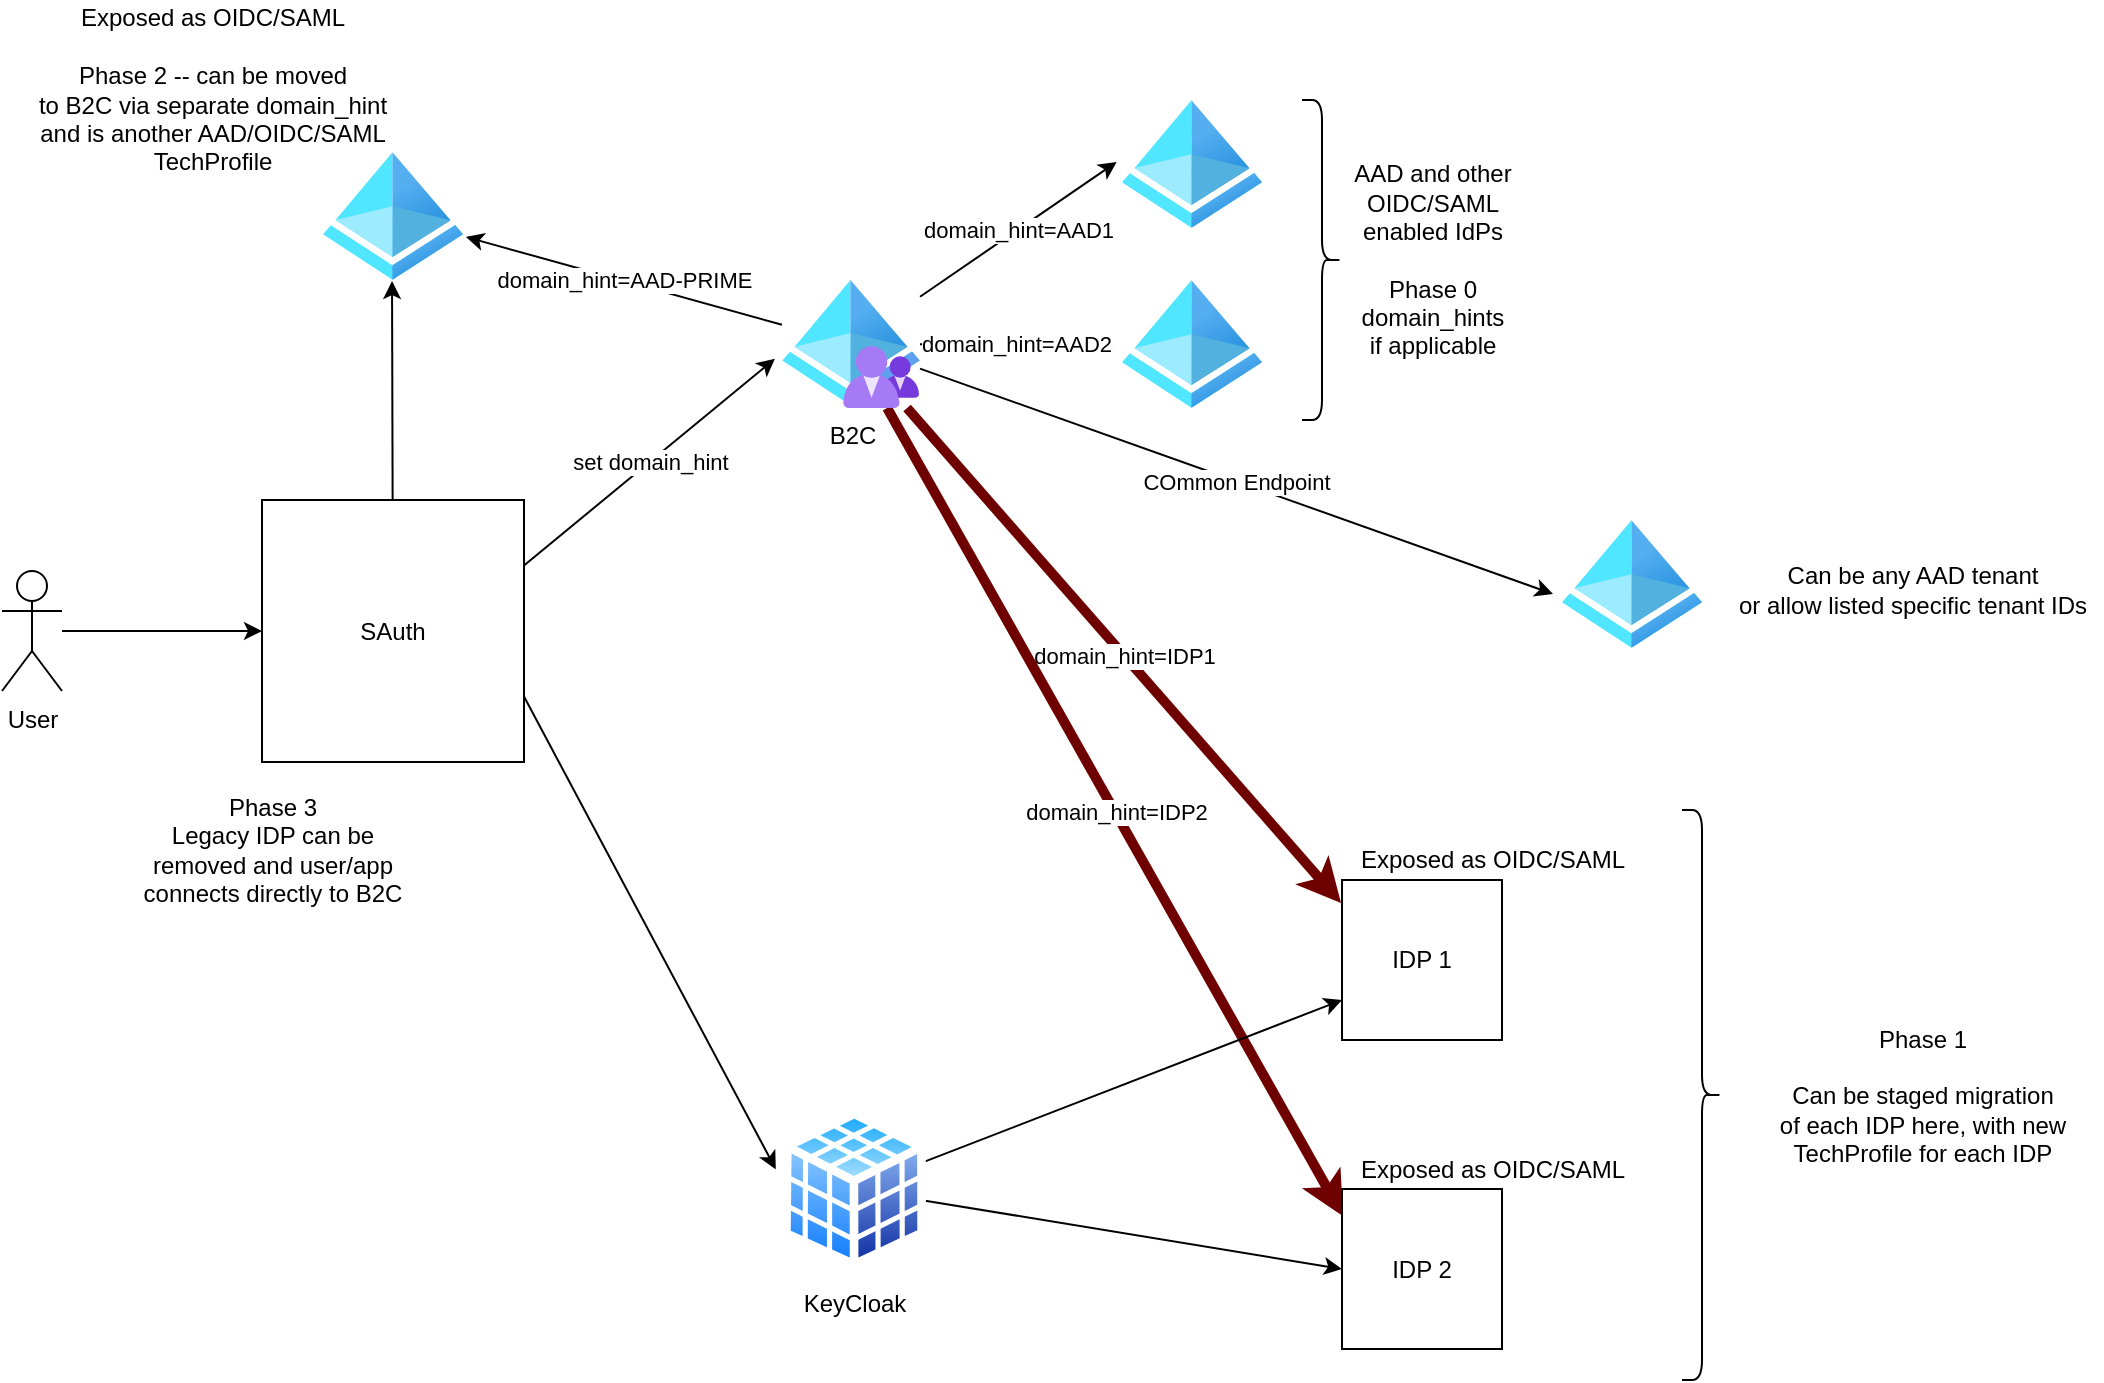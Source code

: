 <mxfile>
    <diagram id="QqY9weUzhxz__bN5Id-2" name="SLB B2C">
        <mxGraphModel dx="1327" dy="780" grid="1" gridSize="10" guides="1" tooltips="1" connect="1" arrows="1" fold="1" page="1" pageScale="1" pageWidth="1100" pageHeight="850" math="0" shadow="0">
            <root>
                <mxCell id="0"/>
                <mxCell id="1" parent="0"/>
                <mxCell id="9" value="domain_hint=AAD1" style="edgeStyle=none;html=1;entryX=-0.038;entryY=0.484;entryDx=0;entryDy=0;entryPerimeter=0;" edge="1" parent="1" source="2" target="8">
                    <mxGeometry relative="1" as="geometry"/>
                </mxCell>
                <mxCell id="11" value="domain_hint=AAD2" style="edgeStyle=none;html=1;entryX=-0.068;entryY=0.51;entryDx=0;entryDy=0;entryPerimeter=0;" edge="1" parent="1" source="2" target="10">
                    <mxGeometry relative="1" as="geometry"/>
                </mxCell>
                <mxCell id="22" value="domain_hint=IDP1" style="edgeStyle=none;html=1;entryX=-0.006;entryY=0.144;entryDx=0;entryDy=0;entryPerimeter=0;fillColor=#a20025;strokeColor=#6F0000;strokeWidth=5;" edge="1" parent="1" source="2" target="16">
                    <mxGeometry relative="1" as="geometry"/>
                </mxCell>
                <mxCell id="24" value="domain_hint=IDP2" style="edgeStyle=none;html=1;entryX=0.006;entryY=0.169;entryDx=0;entryDy=0;entryPerimeter=0;strokeWidth=5;fillColor=#a20025;strokeColor=#6F0000;" edge="1" parent="1" source="2" target="17">
                    <mxGeometry relative="1" as="geometry"/>
                </mxCell>
                <mxCell id="qHIqEEDPbHJczNNXpV9J-27" value="domain_hint=AAD-PRIME" style="edgeStyle=none;html=1;entryX=1.021;entryY=0.664;entryDx=0;entryDy=0;entryPerimeter=0;strokeWidth=1;" edge="1" parent="1" source="2" target="25">
                    <mxGeometry relative="1" as="geometry"/>
                </mxCell>
                <mxCell id="S6Tpn6_w-clO6A-9Hf31-27" value="COmmon Endpoint" style="edgeStyle=none;html=1;entryX=-0.064;entryY=0.578;entryDx=0;entryDy=0;entryPerimeter=0;strokeWidth=1;" edge="1" parent="1" source="2" target="S6Tpn6_w-clO6A-9Hf31-26">
                    <mxGeometry relative="1" as="geometry"/>
                </mxCell>
                <mxCell id="2" value="B2C" style="aspect=fixed;html=1;points=[];align=center;image;fontSize=12;image=img/lib/azure2/identity/Azure_AD_B2C.svg;" vertex="1" parent="1">
                    <mxGeometry x="420" y="170" width="69" height="64" as="geometry"/>
                </mxCell>
                <mxCell id="4" value="set domain_hint" style="edgeStyle=none;html=1;entryX=-0.051;entryY=0.615;entryDx=0;entryDy=0;entryPerimeter=0;exitX=1;exitY=0.25;exitDx=0;exitDy=0;" edge="1" parent="1" source="3" target="2">
                    <mxGeometry relative="1" as="geometry"/>
                </mxCell>
                <mxCell id="6" style="edgeStyle=none;html=1;exitX=1;exitY=0.75;exitDx=0;exitDy=0;entryX=-0.043;entryY=0.377;entryDx=0;entryDy=0;entryPerimeter=0;" edge="1" parent="1" source="3" target="7">
                    <mxGeometry relative="1" as="geometry">
                        <mxPoint x="424.5" y="465" as="targetPoint"/>
                    </mxGeometry>
                </mxCell>
                <mxCell id="26" style="edgeStyle=none;html=1;entryX=0.493;entryY=1.008;entryDx=0;entryDy=0;entryPerimeter=0;strokeWidth=1;" edge="1" parent="1" source="3" target="25">
                    <mxGeometry relative="1" as="geometry"/>
                </mxCell>
                <mxCell id="3" value="SAuth" style="whiteSpace=wrap;html=1;aspect=fixed;" vertex="1" parent="1">
                    <mxGeometry x="160" y="280" width="131" height="131" as="geometry"/>
                </mxCell>
                <mxCell id="18" style="edgeStyle=none;html=1;entryX=0;entryY=0.75;entryDx=0;entryDy=0;" edge="1" parent="1" source="7" target="16">
                    <mxGeometry relative="1" as="geometry"/>
                </mxCell>
                <mxCell id="19" style="edgeStyle=none;html=1;entryX=0;entryY=0.5;entryDx=0;entryDy=0;" edge="1" parent="1" source="7" target="17">
                    <mxGeometry relative="1" as="geometry"/>
                </mxCell>
                <mxCell id="7" value="KeyCloak" style="aspect=fixed;perimeter=ellipsePerimeter;html=1;align=center;shadow=0;dashed=0;spacingTop=3;image;image=img/lib/active_directory/database_cube.svg;" vertex="1" parent="1">
                    <mxGeometry x="420" y="584.5" width="72" height="80" as="geometry"/>
                </mxCell>
                <mxCell id="8" value="" style="aspect=fixed;html=1;points=[];align=center;image;fontSize=12;image=img/lib/azure2/identity/Azure_Active_Directory.svg;" vertex="1" parent="1">
                    <mxGeometry x="590" y="80" width="70" height="64" as="geometry"/>
                </mxCell>
                <mxCell id="10" value="" style="aspect=fixed;html=1;points=[];align=center;image;fontSize=12;image=img/lib/azure2/identity/Azure_Active_Directory.svg;" vertex="1" parent="1">
                    <mxGeometry x="590" y="170" width="70" height="64" as="geometry"/>
                </mxCell>
                <mxCell id="15" style="edgeStyle=none;html=1;entryX=0;entryY=0.5;entryDx=0;entryDy=0;" edge="1" parent="1" source="14" target="3">
                    <mxGeometry relative="1" as="geometry"/>
                </mxCell>
                <mxCell id="14" value="User" style="shape=umlActor;verticalLabelPosition=bottom;verticalAlign=top;html=1;outlineConnect=0;" vertex="1" parent="1">
                    <mxGeometry x="30" y="315.5" width="30" height="60" as="geometry"/>
                </mxCell>
                <mxCell id="16" value="IDP 1" style="whiteSpace=wrap;html=1;aspect=fixed;" vertex="1" parent="1">
                    <mxGeometry x="700" y="470" width="80" height="80" as="geometry"/>
                </mxCell>
                <mxCell id="17" value="IDP 2" style="whiteSpace=wrap;html=1;aspect=fixed;" vertex="1" parent="1">
                    <mxGeometry x="700" y="624.5" width="80" height="80" as="geometry"/>
                </mxCell>
                <mxCell id="20" value="Exposed as OIDC/SAML" style="text;html=1;align=center;verticalAlign=middle;resizable=0;points=[];autosize=1;strokeColor=none;fillColor=none;" vertex="1" parent="1">
                    <mxGeometry x="700" y="450" width="150" height="20" as="geometry"/>
                </mxCell>
                <mxCell id="21" value="Exposed as OIDC/SAML" style="text;html=1;align=center;verticalAlign=middle;resizable=0;points=[];autosize=1;strokeColor=none;fillColor=none;" vertex="1" parent="1">
                    <mxGeometry x="700" y="604.5" width="150" height="20" as="geometry"/>
                </mxCell>
                <mxCell id="25" value="" style="aspect=fixed;html=1;points=[];align=center;image;fontSize=12;image=img/lib/azure2/identity/Azure_Active_Directory.svg;" vertex="1" parent="1">
                    <mxGeometry x="190.5" y="106" width="70" height="64" as="geometry"/>
                </mxCell>
                <mxCell id="qHIqEEDPbHJczNNXpV9J-26" value="Exposed as OIDC/SAML&lt;br&gt;&lt;br&gt;Phase 2 -- can be moved&lt;br&gt;to B2C via separate domain_hint&lt;br&gt;and is another AAD/OIDC/SAML&lt;br&gt;TechProfile" style="text;html=1;align=center;verticalAlign=middle;resizable=0;points=[];autosize=1;strokeColor=none;fillColor=none;" vertex="1" parent="1">
                    <mxGeometry x="40" y="30" width="190" height="90" as="geometry"/>
                </mxCell>
                <mxCell id="MjARPhCLm3qgXovUeG9C-27" value="" style="shape=curlyBracket;whiteSpace=wrap;html=1;rounded=1;flipH=1;" vertex="1" parent="1">
                    <mxGeometry x="680" y="80" width="20" height="160" as="geometry"/>
                </mxCell>
                <mxCell id="MjARPhCLm3qgXovUeG9C-28" value="AAD and other &lt;br&gt;OIDC/SAML &lt;br&gt;enabled IdPs&lt;br&gt;&lt;br&gt;Phase 0&lt;br&gt;domain_hints&lt;br&gt;if applicable" style="text;html=1;align=center;verticalAlign=middle;resizable=0;points=[];autosize=1;strokeColor=none;fillColor=none;" vertex="1" parent="1">
                    <mxGeometry x="700" y="110" width="90" height="100" as="geometry"/>
                </mxCell>
                <mxCell id="MjARPhCLm3qgXovUeG9C-29" value="" style="shape=curlyBracket;whiteSpace=wrap;html=1;rounded=1;flipH=1;" vertex="1" parent="1">
                    <mxGeometry x="870" y="435" width="20" height="285" as="geometry"/>
                </mxCell>
                <mxCell id="MjARPhCLm3qgXovUeG9C-30" value="Phase 1&lt;br&gt;&lt;br&gt;Can be staged migration &lt;br&gt;of each IDP here, with new &lt;br&gt;TechProfile for each IDP" style="text;html=1;align=center;verticalAlign=middle;resizable=0;points=[];autosize=1;strokeColor=none;fillColor=none;" vertex="1" parent="1">
                    <mxGeometry x="910" y="537.5" width="160" height="80" as="geometry"/>
                </mxCell>
                <mxCell id="MjARPhCLm3qgXovUeG9C-31" value="Phase 3&lt;br&gt;Legacy IDP can be &lt;br&gt;removed and user/app&lt;br&gt;connects directly to B2C" style="text;html=1;align=center;verticalAlign=middle;resizable=0;points=[];autosize=1;strokeColor=none;fillColor=none;" vertex="1" parent="1">
                    <mxGeometry x="90" y="425" width="150" height="60" as="geometry"/>
                </mxCell>
                <mxCell id="S6Tpn6_w-clO6A-9Hf31-26" value="" style="aspect=fixed;html=1;points=[];align=center;image;fontSize=12;image=img/lib/azure2/identity/Azure_Active_Directory.svg;" vertex="1" parent="1">
                    <mxGeometry x="810" y="290" width="70" height="64" as="geometry"/>
                </mxCell>
                <mxCell id="S6Tpn6_w-clO6A-9Hf31-28" value="Can be any AAD tenant&lt;br&gt;or allow listed specific tenant IDs" style="text;html=1;align=center;verticalAlign=middle;resizable=0;points=[];autosize=1;strokeColor=none;fillColor=none;" vertex="1" parent="1">
                    <mxGeometry x="890" y="310" width="190" height="30" as="geometry"/>
                </mxCell>
            </root>
        </mxGraphModel>
    </diagram>
    <diagram id="WAZoln6LFSusfacnB1Ns" name="HRD Flow">
        <mxGraphModel dx="1194" dy="702" grid="1" gridSize="10" guides="1" tooltips="1" connect="1" arrows="1" fold="1" page="1" pageScale="1" pageWidth="1100" pageHeight="850" math="0" shadow="0">
            <root>
                <mxCell id="BgimjU-3OAAvoMxcaFL7-0"/>
                <mxCell id="BgimjU-3OAAvoMxcaFL7-1" parent="BgimjU-3OAAvoMxcaFL7-0"/>
                <mxCell id="cz0cu6bvO2X_fqhtnT3w-2" style="edgeStyle=none;html=1;entryX=0.5;entryY=0;entryDx=0;entryDy=0;strokeWidth=1;" edge="1" parent="BgimjU-3OAAvoMxcaFL7-1" source="cz0cu6bvO2X_fqhtnT3w-0" target="cz0cu6bvO2X_fqhtnT3w-1">
                    <mxGeometry relative="1" as="geometry"/>
                </mxCell>
                <mxCell id="cz0cu6bvO2X_fqhtnT3w-0" value="RP call with domain_hint in URL" style="shape=process;whiteSpace=wrap;html=1;backgroundOutline=1;" vertex="1" parent="BgimjU-3OAAvoMxcaFL7-1">
                    <mxGeometry x="430" y="60" width="120" height="60" as="geometry"/>
                </mxCell>
                <mxCell id="cz0cu6bvO2X_fqhtnT3w-11" value="Yes" style="edgeStyle=none;html=1;strokeWidth=1;" edge="1" parent="BgimjU-3OAAvoMxcaFL7-1" source="cz0cu6bvO2X_fqhtnT3w-1" target="cz0cu6bvO2X_fqhtnT3w-3">
                    <mxGeometry relative="1" as="geometry"/>
                </mxCell>
                <mxCell id="cz0cu6bvO2X_fqhtnT3w-15" value="No" style="edgeStyle=none;html=1;entryX=0.5;entryY=0;entryDx=0;entryDy=0;strokeWidth=1;" edge="1" parent="BgimjU-3OAAvoMxcaFL7-1" source="cz0cu6bvO2X_fqhtnT3w-1" target="cz0cu6bvO2X_fqhtnT3w-12">
                    <mxGeometry relative="1" as="geometry"/>
                </mxCell>
                <mxCell id="cz0cu6bvO2X_fqhtnT3w-1" value="Does domain_hint exist?" style="rhombus;whiteSpace=wrap;html=1;" vertex="1" parent="BgimjU-3OAAvoMxcaFL7-1">
                    <mxGeometry x="450" y="190" width="80" height="80" as="geometry"/>
                </mxCell>
                <mxCell id="cz0cu6bvO2X_fqhtnT3w-8" value="redirect" style="edgeStyle=none;html=1;entryX=0.5;entryY=0;entryDx=0;entryDy=0;strokeWidth=1;" edge="1" parent="BgimjU-3OAAvoMxcaFL7-1" source="cz0cu6bvO2X_fqhtnT3w-3" target="cz0cu6bvO2X_fqhtnT3w-4">
                    <mxGeometry relative="1" as="geometry"/>
                </mxCell>
                <mxCell id="cz0cu6bvO2X_fqhtnT3w-3" value="Determine IDP Config to use based on domain_hint" style="whiteSpace=wrap;html=1;aspect=fixed;" vertex="1" parent="BgimjU-3OAAvoMxcaFL7-1">
                    <mxGeometry x="250" y="190" width="80" height="80" as="geometry"/>
                </mxCell>
                <mxCell id="cz0cu6bvO2X_fqhtnT3w-9" style="edgeStyle=none;html=1;entryX=0.5;entryY=0;entryDx=0;entryDy=0;strokeWidth=1;" edge="1" parent="BgimjU-3OAAvoMxcaFL7-1" source="cz0cu6bvO2X_fqhtnT3w-4" target="cz0cu6bvO2X_fqhtnT3w-5">
                    <mxGeometry relative="1" as="geometry"/>
                </mxCell>
                <mxCell id="cz0cu6bvO2X_fqhtnT3w-4" value="Make OIDC/SAML call to authenticate" style="whiteSpace=wrap;html=1;aspect=fixed;" vertex="1" parent="BgimjU-3OAAvoMxcaFL7-1">
                    <mxGeometry x="250" y="340" width="80" height="80" as="geometry"/>
                </mxCell>
                <mxCell id="cz0cu6bvO2X_fqhtnT3w-10" value="validate" style="edgeStyle=none;html=1;entryX=0.5;entryY=0;entryDx=0;entryDy=0;strokeWidth=1;" edge="1" parent="BgimjU-3OAAvoMxcaFL7-1" source="cz0cu6bvO2X_fqhtnT3w-5" target="cz0cu6bvO2X_fqhtnT3w-6">
                    <mxGeometry relative="1" as="geometry"/>
                </mxCell>
                <mxCell id="cz0cu6bvO2X_fqhtnT3w-5" value="(At IDP)&lt;br&gt;Collect credentials and validate" style="whiteSpace=wrap;html=1;aspect=fixed;" vertex="1" parent="BgimjU-3OAAvoMxcaFL7-1">
                    <mxGeometry x="250" y="490" width="80" height="80" as="geometry"/>
                </mxCell>
                <mxCell id="cz0cu6bvO2X_fqhtnT3w-7" value="No" style="edgeStyle=none;html=1;entryX=0;entryY=0.5;entryDx=0;entryDy=0;strokeWidth=1;exitX=0;exitY=0.5;exitDx=0;exitDy=0;" edge="1" parent="BgimjU-3OAAvoMxcaFL7-1" source="cz0cu6bvO2X_fqhtnT3w-6" target="cz0cu6bvO2X_fqhtnT3w-5">
                    <mxGeometry relative="1" as="geometry">
                        <Array as="points">
                            <mxPoint x="170" y="680"/>
                            <mxPoint x="170" y="530"/>
                        </Array>
                    </mxGeometry>
                </mxCell>
                <mxCell id="cz0cu6bvO2X_fqhtnT3w-19" value="Yes" style="edgeStyle=none;html=1;entryX=0;entryY=0.5;entryDx=0;entryDy=0;strokeWidth=1;" edge="1" parent="BgimjU-3OAAvoMxcaFL7-1" source="cz0cu6bvO2X_fqhtnT3w-6" target="cz0cu6bvO2X_fqhtnT3w-17">
                    <mxGeometry relative="1" as="geometry"/>
                </mxCell>
                <mxCell id="cz0cu6bvO2X_fqhtnT3w-6" value="AuthN success?" style="rhombus;whiteSpace=wrap;html=1;" vertex="1" parent="BgimjU-3OAAvoMxcaFL7-1">
                    <mxGeometry x="250" y="640" width="80" height="80" as="geometry"/>
                </mxCell>
                <mxCell id="cz0cu6bvO2X_fqhtnT3w-16" value="validate" style="edgeStyle=none;html=1;entryX=0.5;entryY=0;entryDx=0;entryDy=0;strokeWidth=1;" edge="1" parent="BgimjU-3OAAvoMxcaFL7-1" source="cz0cu6bvO2X_fqhtnT3w-12" target="cz0cu6bvO2X_fqhtnT3w-13">
                    <mxGeometry relative="1" as="geometry"/>
                </mxCell>
                <mxCell id="cz0cu6bvO2X_fqhtnT3w-12" value="(Local)&lt;br&gt;Collect credentials and validate" style="whiteSpace=wrap;html=1;aspect=fixed;" vertex="1" parent="BgimjU-3OAAvoMxcaFL7-1">
                    <mxGeometry x="450" y="340" width="80" height="80" as="geometry"/>
                </mxCell>
                <mxCell id="cz0cu6bvO2X_fqhtnT3w-14" value="No" style="edgeStyle=none;html=1;entryX=1;entryY=0.5;entryDx=0;entryDy=0;strokeWidth=1;" edge="1" parent="BgimjU-3OAAvoMxcaFL7-1" source="cz0cu6bvO2X_fqhtnT3w-13" target="cz0cu6bvO2X_fqhtnT3w-12">
                    <mxGeometry relative="1" as="geometry">
                        <Array as="points">
                            <mxPoint x="600" y="530"/>
                            <mxPoint x="600" y="380"/>
                        </Array>
                    </mxGeometry>
                </mxCell>
                <mxCell id="cz0cu6bvO2X_fqhtnT3w-18" value="Yes" style="edgeStyle=none;html=1;entryX=0.5;entryY=0;entryDx=0;entryDy=0;strokeWidth=1;" edge="1" parent="BgimjU-3OAAvoMxcaFL7-1" source="cz0cu6bvO2X_fqhtnT3w-13" target="cz0cu6bvO2X_fqhtnT3w-17">
                    <mxGeometry relative="1" as="geometry"/>
                </mxCell>
                <mxCell id="cz0cu6bvO2X_fqhtnT3w-13" value="AuthN success?" style="rhombus;whiteSpace=wrap;html=1;" vertex="1" parent="BgimjU-3OAAvoMxcaFL7-1">
                    <mxGeometry x="450" y="490" width="80" height="80" as="geometry"/>
                </mxCell>
                <mxCell id="cz0cu6bvO2X_fqhtnT3w-21" value="" style="edgeStyle=none;html=1;strokeWidth=1;" edge="1" parent="BgimjU-3OAAvoMxcaFL7-1" source="cz0cu6bvO2X_fqhtnT3w-17" target="cz0cu6bvO2X_fqhtnT3w-20">
                    <mxGeometry relative="1" as="geometry"/>
                </mxCell>
                <mxCell id="cz0cu6bvO2X_fqhtnT3w-17" value="Other actions (write user, collect attrs, etc.)" style="whiteSpace=wrap;html=1;aspect=fixed;" vertex="1" parent="BgimjU-3OAAvoMxcaFL7-1">
                    <mxGeometry x="450" y="640" width="80" height="80" as="geometry"/>
                </mxCell>
                <mxCell id="cz0cu6bvO2X_fqhtnT3w-23" value="Issue&lt;br&gt;JWT" style="edgeStyle=none;html=1;strokeWidth=1;entryX=0;entryY=0.5;entryDx=0;entryDy=0;entryPerimeter=0;" edge="1" parent="BgimjU-3OAAvoMxcaFL7-1" source="cz0cu6bvO2X_fqhtnT3w-20" target="cz0cu6bvO2X_fqhtnT3w-24">
                    <mxGeometry relative="1" as="geometry">
                        <mxPoint x="790" y="680" as="targetPoint"/>
                    </mxGeometry>
                </mxCell>
                <mxCell id="cz0cu6bvO2X_fqhtnT3w-20" value="Mint token" style="whiteSpace=wrap;html=1;" vertex="1" parent="BgimjU-3OAAvoMxcaFL7-1">
                    <mxGeometry x="610" y="650" width="120" height="60" as="geometry"/>
                </mxCell>
                <mxCell id="cz0cu6bvO2X_fqhtnT3w-24" value="Done" style="strokeWidth=2;html=1;shape=mxgraph.flowchart.terminator;whiteSpace=wrap;" vertex="1" parent="BgimjU-3OAAvoMxcaFL7-1">
                    <mxGeometry x="800" y="650" width="90" height="60" as="geometry"/>
                </mxCell>
            </root>
        </mxGraphModel>
    </diagram>
</mxfile>